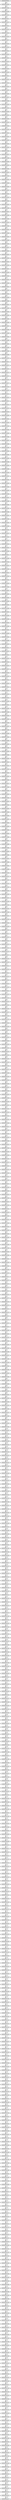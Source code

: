 digraph G {
        node [style=rounded, penwidth=3, fontsize=20, shape=oval];
        "000000000000300c" -> "000000000000300d" [label="@601", color=black,arrowsize=1,style=bold,penwidth=3,fontsize=20];
"000000000000300d" -> "000000000000300e" [label="@602", color=black,arrowsize=1,style=bold,penwidth=3,fontsize=20];
"000000000000300e" -> "000000000000300f" [label="@603", color=black,arrowsize=1,style=bold,penwidth=3,fontsize=20];
"000000000000300f" -> "0000000000003010" [label="@604", color=black,arrowsize=1,style=bold,penwidth=3,fontsize=20];
"0000000000003010" -> "0000000000003011" [label="@605", color=black,arrowsize=1,style=bold,penwidth=3,fontsize=20];
"0000000000003011" -> "0000000000003012" [label="@606", color=black,arrowsize=1,style=bold,penwidth=3,fontsize=20];
"0000000000003012" -> "0000000000003013" [label="@607", color=black,arrowsize=1,style=bold,penwidth=3,fontsize=20];
"0000000000003013" -> "0000000000003014" [label="@608", color=black,arrowsize=1,style=bold,penwidth=3,fontsize=20];
"0000000000003014" -> "0000000000003015" [label="@609", color=black,arrowsize=1,style=bold,penwidth=3,fontsize=20];
"0000000000003015" -> "0000000000003016" [label="@610", color=black,arrowsize=1,style=bold,penwidth=3,fontsize=20];
"0000000000003016" -> "0000000000003017" [label="@611", color=black,arrowsize=1,style=bold,penwidth=3,fontsize=20];
"0000000000003017" -> "0000000000003018" [label="@612", color=black,arrowsize=1,style=bold,penwidth=3,fontsize=20];
"0000000000003018" -> "0000000000003019" [label="@613", color=black,arrowsize=1,style=bold,penwidth=3,fontsize=20];
"0000000000003019" -> "000000000000301a" [label="@614", color=black,arrowsize=1,style=bold,penwidth=3,fontsize=20];
"000000000000301a" -> "000000000000301b" [label="@615", color=black,arrowsize=1,style=bold,penwidth=3,fontsize=20];
"000000000000301b" -> "000000000000301c" [label="@616", color=black,arrowsize=1,style=bold,penwidth=3,fontsize=20];
"000000000000301c" -> "000000000000301d" [label="@617", color=black,arrowsize=1,style=bold,penwidth=3,fontsize=20];
"000000000000301d" -> "000000000000301e" [label="@618", color=black,arrowsize=1,style=bold,penwidth=3,fontsize=20];
"000000000000301e" -> "000000000000301f" [label="@619", color=black,arrowsize=1,style=bold,penwidth=3,fontsize=20];
"000000000000301f" -> "0000000000003020" [label="@620", color=black,arrowsize=1,style=bold,penwidth=3,fontsize=20];
"0000000000003020" -> "0000000000003021" [label="@621", color=black,arrowsize=1,style=bold,penwidth=3,fontsize=20];
"0000000000003021" -> "0000000000003022" [label="@622", color=black,arrowsize=1,style=bold,penwidth=3,fontsize=20];
"0000000000003022" -> "0000000000003023" [label="@623", color=black,arrowsize=1,style=bold,penwidth=3,fontsize=20];
"0000000000003023" -> "0000000000003024" [label="@624", color=black,arrowsize=1,style=bold,penwidth=3,fontsize=20];
"0000000000003024" -> "0000000000003025" [label="@625", color=black,arrowsize=1,style=bold,penwidth=3,fontsize=20];
"0000000000003025" -> "0000000000003026" [label="@626", color=black,arrowsize=1,style=bold,penwidth=3,fontsize=20];
"0000000000003026" -> "0000000000003027" [label="@627", color=black,arrowsize=1,style=bold,penwidth=3,fontsize=20];
"0000000000003027" -> "0000000000003028" [label="@628", color=black,arrowsize=1,style=bold,penwidth=3,fontsize=20];
"0000000000003028" -> "0000000000003029" [label="@629", color=black,arrowsize=1,style=bold,penwidth=3,fontsize=20];
"0000000000003029" -> "000000000000302a" [label="@630", color=black,arrowsize=1,style=bold,penwidth=3,fontsize=20];
"000000000000302a" -> "000000000000302b" [label="@631", color=black,arrowsize=1,style=bold,penwidth=3,fontsize=20];
"000000000000302b" -> "000000000000302c" [label="@632", color=black,arrowsize=1,style=bold,penwidth=3,fontsize=20];
"000000000000302c" -> "000000000000302d" [label="@633", color=black,arrowsize=1,style=bold,penwidth=3,fontsize=20];
"000000000000302d" -> "000000000000302e" [label="@634", color=black,arrowsize=1,style=bold,penwidth=3,fontsize=20];
"000000000000302e" -> "000000000000302f" [label="@635", color=black,arrowsize=1,style=bold,penwidth=3,fontsize=20];
"000000000000302f" -> "0000000000003030" [label="@636", color=black,arrowsize=1,style=bold,penwidth=3,fontsize=20];
"0000000000003030" -> "0000000000003031" [label="@637", color=black,arrowsize=1,style=bold,penwidth=3,fontsize=20];
"0000000000003031" -> "0000000000003032" [label="@638", color=black,arrowsize=1,style=bold,penwidth=3,fontsize=20];
"0000000000003032" -> "0000000000003033" [label="@639", color=black,arrowsize=1,style=bold,penwidth=3,fontsize=20];
"0000000000003033" -> "0000000000003034" [label="@640", color=black,arrowsize=1,style=bold,penwidth=3,fontsize=20];
"0000000000003034" -> "0000000000003035" [label="@641", color=black,arrowsize=1,style=bold,penwidth=3,fontsize=20];
"0000000000003035" -> "0000000000003036" [label="@642", color=black,arrowsize=1,style=bold,penwidth=3,fontsize=20];
"0000000000003036" -> "0000000000003037" [label="@643", color=black,arrowsize=1,style=bold,penwidth=3,fontsize=20];
"0000000000003037" -> "0000000000003038" [label="@644", color=black,arrowsize=1,style=bold,penwidth=3,fontsize=20];
"0000000000003038" -> "0000000000003039" [label="@645", color=black,arrowsize=1,style=bold,penwidth=3,fontsize=20];
"0000000000003039" -> "000000000000303a" [label="@646", color=black,arrowsize=1,style=bold,penwidth=3,fontsize=20];
"000000000000303a" -> "000000000000303b" [label="@647", color=black,arrowsize=1,style=bold,penwidth=3,fontsize=20];
"000000000000303b" -> "000000000000303c" [label="@648", color=black,arrowsize=1,style=bold,penwidth=3,fontsize=20];
"000000000000303c" -> "000000000000303d" [label="@649", color=black,arrowsize=1,style=bold,penwidth=3,fontsize=20];
"000000000000303d" -> "000000000000303e" [label="@650", color=black,arrowsize=1,style=bold,penwidth=3,fontsize=20];
"000000000000303e" -> "000000000000303f" [label="@651", color=black,arrowsize=1,style=bold,penwidth=3,fontsize=20];
"000000000000303f" -> "0000000000003040" [label="@652", color=black,arrowsize=1,style=bold,penwidth=3,fontsize=20];
"0000000000003040" -> "0000000000003041" [label="@653", color=black,arrowsize=1,style=bold,penwidth=3,fontsize=20];
"0000000000003041" -> "0000000000003042" [label="@654", color=black,arrowsize=1,style=bold,penwidth=3,fontsize=20];
"0000000000003042" -> "0000000000003043" [label="@655", color=black,arrowsize=1,style=bold,penwidth=3,fontsize=20];
"0000000000003043" -> "0000000000003044" [label="@656", color=black,arrowsize=1,style=bold,penwidth=3,fontsize=20];
"0000000000003044" -> "0000000000003045" [label="@657", color=black,arrowsize=1,style=bold,penwidth=3,fontsize=20];
"0000000000003045" -> "0000000000003046" [label="@658", color=black,arrowsize=1,style=bold,penwidth=3,fontsize=20];
"0000000000003046" -> "0000000000003047" [label="@659", color=black,arrowsize=1,style=bold,penwidth=3,fontsize=20];
"0000000000003047" -> "0000000000003048" [label="@660", color=black,arrowsize=1,style=bold,penwidth=3,fontsize=20];
"0000000000003048" -> "0000000000003049" [label="@661", color=black,arrowsize=1,style=bold,penwidth=3,fontsize=20];
"0000000000003049" -> "000000000000304a" [label="@662", color=black,arrowsize=1,style=bold,penwidth=3,fontsize=20];
"000000000000304a" -> "000000000000304b" [label="@663", color=black,arrowsize=1,style=bold,penwidth=3,fontsize=20];
"000000000000304b" -> "000000000000304c" [label="@664", color=black,arrowsize=1,style=bold,penwidth=3,fontsize=20];
"000000000000304c" -> "000000000000304d" [label="@665", color=black,arrowsize=1,style=bold,penwidth=3,fontsize=20];
"000000000000304d" -> "000000000000304e" [label="@666", color=black,arrowsize=1,style=bold,penwidth=3,fontsize=20];
"000000000000304e" -> "000000000000304f" [label="@667", color=black,arrowsize=1,style=bold,penwidth=3,fontsize=20];
"000000000000304f" -> "0000000000003050" [label="@668", color=black,arrowsize=1,style=bold,penwidth=3,fontsize=20];
"0000000000003050" -> "0000000000003051" [label="@669", color=black,arrowsize=1,style=bold,penwidth=3,fontsize=20];
"0000000000003051" -> "0000000000003052" [label="@670", color=black,arrowsize=1,style=bold,penwidth=3,fontsize=20];
"0000000000003052" -> "0000000000003053" [label="@671", color=black,arrowsize=1,style=bold,penwidth=3,fontsize=20];
"0000000000003053" -> "0000000000003054" [label="@672", color=black,arrowsize=1,style=bold,penwidth=3,fontsize=20];
"0000000000003054" -> "0000000000003055" [label="@673", color=black,arrowsize=1,style=bold,penwidth=3,fontsize=20];
"0000000000003055" -> "0000000000003056" [label="@674", color=black,arrowsize=1,style=bold,penwidth=3,fontsize=20];
"0000000000003056" -> "0000000000003057" [label="@675", color=black,arrowsize=1,style=bold,penwidth=3,fontsize=20];
"0000000000003057" -> "0000000000003058" [label="@676", color=black,arrowsize=1,style=bold,penwidth=3,fontsize=20];
"0000000000003058" -> "0000000000003059" [label="@677", color=black,arrowsize=1,style=bold,penwidth=3,fontsize=20];
"0000000000003059" -> "000000000000305a" [label="@678", color=black,arrowsize=1,style=bold,penwidth=3,fontsize=20];
"000000000000305a" -> "000000000000305b" [label="@679", color=black,arrowsize=1,style=bold,penwidth=3,fontsize=20];
"000000000000305b" -> "000000000000305c" [label="@680", color=black,arrowsize=1,style=bold,penwidth=3,fontsize=20];
"000000000000305c" -> "000000000000305d" [label="@681", color=black,arrowsize=1,style=bold,penwidth=3,fontsize=20];
"000000000000305d" -> "000000000000305e" [label="@682", color=black,arrowsize=1,style=bold,penwidth=3,fontsize=20];
"000000000000305e" -> "000000000000305f" [label="@683", color=black,arrowsize=1,style=bold,penwidth=3,fontsize=20];
"000000000000305f" -> "0000000000003060" [label="@684", color=black,arrowsize=1,style=bold,penwidth=3,fontsize=20];
"0000000000003060" -> "0000000000003061" [label="@685", color=black,arrowsize=1,style=bold,penwidth=3,fontsize=20];
"0000000000003061" -> "0000000000003062" [label="@686", color=black,arrowsize=1,style=bold,penwidth=3,fontsize=20];
"0000000000003062" -> "0000000000003063" [label="@687", color=black,arrowsize=1,style=bold,penwidth=3,fontsize=20];
"0000000000003063" -> "0000000000003064" [label="@688", color=black,arrowsize=1,style=bold,penwidth=3,fontsize=20];
"0000000000003064" -> "0000000000003065" [label="@689", color=black,arrowsize=1,style=bold,penwidth=3,fontsize=20];
"0000000000003065" -> "0000000000003066" [label="@690", color=black,arrowsize=1,style=bold,penwidth=3,fontsize=20];
"0000000000003066" -> "0000000000003067" [label="@691", color=black,arrowsize=1,style=bold,penwidth=3,fontsize=20];
"0000000000003067" -> "0000000000003068" [label="@692", color=black,arrowsize=1,style=bold,penwidth=3,fontsize=20];
"0000000000003068" -> "0000000000003069" [label="@693", color=black,arrowsize=1,style=bold,penwidth=3,fontsize=20];
"0000000000003069" -> "000000000000306a" [label="@694", color=black,arrowsize=1,style=bold,penwidth=3,fontsize=20];
"000000000000306a" -> "000000000000306b" [label="@695", color=black,arrowsize=1,style=bold,penwidth=3,fontsize=20];
"000000000000306b" -> "000000000000306c" [label="@696", color=black,arrowsize=1,style=bold,penwidth=3,fontsize=20];
"000000000000306c" -> "000000000000306d" [label="@697", color=black,arrowsize=1,style=bold,penwidth=3,fontsize=20];
"000000000000306d" -> "000000000000306e" [label="@698", color=black,arrowsize=1,style=bold,penwidth=3,fontsize=20];
"000000000000306e" -> "000000000000306f" [label="@699", color=black,arrowsize=1,style=bold,penwidth=3,fontsize=20];
"000000000000306f" -> "0000000000003070" [label="@700", color=black,arrowsize=1,style=bold,penwidth=3,fontsize=20];
"0000000000003070" -> "0000000000003071" [label="@701", color=black,arrowsize=1,style=bold,penwidth=3,fontsize=20];
"0000000000003071" -> "0000000000003072" [label="@702", color=black,arrowsize=1,style=bold,penwidth=3,fontsize=20];
"0000000000003072" -> "0000000000003073" [label="@703", color=black,arrowsize=1,style=bold,penwidth=3,fontsize=20];
"0000000000003073" -> "0000000000003074" [label="@704", color=black,arrowsize=1,style=bold,penwidth=3,fontsize=20];
"0000000000003074" -> "0000000000003075" [label="@705", color=black,arrowsize=1,style=bold,penwidth=3,fontsize=20];
"0000000000003075" -> "0000000000003076" [label="@706", color=black,arrowsize=1,style=bold,penwidth=3,fontsize=20];
"0000000000003076" -> "0000000000003077" [label="@707", color=black,arrowsize=1,style=bold,penwidth=3,fontsize=20];
"0000000000003077" -> "0000000000003078" [label="@708", color=black,arrowsize=1,style=bold,penwidth=3,fontsize=20];
"0000000000003078" -> "0000000000003079" [label="@709", color=black,arrowsize=1,style=bold,penwidth=3,fontsize=20];
"0000000000003079" -> "000000000000307a" [label="@710", color=black,arrowsize=1,style=bold,penwidth=3,fontsize=20];
"000000000000307a" -> "000000000000307b" [label="@711", color=black,arrowsize=1,style=bold,penwidth=3,fontsize=20];
"000000000000307b" -> "000000000000307c" [label="@712", color=black,arrowsize=1,style=bold,penwidth=3,fontsize=20];
"000000000000307c" -> "000000000000307d" [label="@713", color=black,arrowsize=1,style=bold,penwidth=3,fontsize=20];
"000000000000307d" -> "000000000000307e" [label="@714", color=black,arrowsize=1,style=bold,penwidth=3,fontsize=20];
"000000000000307e" -> "000000000000307f" [label="@715", color=black,arrowsize=1,style=bold,penwidth=3,fontsize=20];
"000000000000307f" -> "0000000000003080" [label="@716", color=black,arrowsize=1,style=bold,penwidth=3,fontsize=20];
"0000000000003080" -> "0000000000003081" [label="@717", color=black,arrowsize=1,style=bold,penwidth=3,fontsize=20];
"0000000000003081" -> "0000000000003082" [label="@718", color=black,arrowsize=1,style=bold,penwidth=3,fontsize=20];
"0000000000003082" -> "0000000000003083" [label="@719", color=black,arrowsize=1,style=bold,penwidth=3,fontsize=20];
"0000000000003083" -> "0000000000003084" [label="@720", color=black,arrowsize=1,style=bold,penwidth=3,fontsize=20];
"0000000000003084" -> "0000000000003085" [label="@721", color=black,arrowsize=1,style=bold,penwidth=3,fontsize=20];
"0000000000003085" -> "0000000000003086" [label="@722", color=black,arrowsize=1,style=bold,penwidth=3,fontsize=20];
"0000000000003086" -> "0000000000003087" [label="@723", color=black,arrowsize=1,style=bold,penwidth=3,fontsize=20];
"0000000000003087" -> "0000000000003088" [label="@724", color=black,arrowsize=1,style=bold,penwidth=3,fontsize=20];
"0000000000003088" -> "0000000000003089" [label="@725", color=black,arrowsize=1,style=bold,penwidth=3,fontsize=20];
"0000000000003089" -> "000000000000308a" [label="@726", color=black,arrowsize=1,style=bold,penwidth=3,fontsize=20];
"000000000000308a" -> "000000000000308b" [label="@727", color=black,arrowsize=1,style=bold,penwidth=3,fontsize=20];
"000000000000308b" -> "000000000000308c" [label="@728", color=black,arrowsize=1,style=bold,penwidth=3,fontsize=20];
"000000000000308c" -> "000000000000308d" [label="@729", color=black,arrowsize=1,style=bold,penwidth=3,fontsize=20];
"000000000000308d" -> "000000000000308e" [label="@730", color=black,arrowsize=1,style=bold,penwidth=3,fontsize=20];
"000000000000308e" -> "000000000000308f" [label="@731", color=black,arrowsize=1,style=bold,penwidth=3,fontsize=20];
"000000000000308f" -> "0000000000003090" [label="@732", color=black,arrowsize=1,style=bold,penwidth=3,fontsize=20];
"0000000000003090" -> "0000000000003091" [label="@733", color=black,arrowsize=1,style=bold,penwidth=3,fontsize=20];
"0000000000003091" -> "0000000000003092" [label="@734", color=black,arrowsize=1,style=bold,penwidth=3,fontsize=20];
"0000000000003092" -> "0000000000003093" [label="@735", color=black,arrowsize=1,style=bold,penwidth=3,fontsize=20];
"0000000000003093" -> "0000000000003094" [label="@736", color=black,arrowsize=1,style=bold,penwidth=3,fontsize=20];
"0000000000003094" -> "0000000000003095" [label="@737", color=black,arrowsize=1,style=bold,penwidth=3,fontsize=20];
"0000000000003095" -> "0000000000003096" [label="@738", color=black,arrowsize=1,style=bold,penwidth=3,fontsize=20];
"0000000000003096" -> "0000000000003097" [label="@739", color=black,arrowsize=1,style=bold,penwidth=3,fontsize=20];
"0000000000003097" -> "0000000000003098" [label="@740", color=black,arrowsize=1,style=bold,penwidth=3,fontsize=20];
"0000000000003098" -> "0000000000003099" [label="@741", color=black,arrowsize=1,style=bold,penwidth=3,fontsize=20];
"0000000000003099" -> "000000000000309a" [label="@742", color=black,arrowsize=1,style=bold,penwidth=3,fontsize=20];
"000000000000309a" -> "000000000000309b" [label="@743", color=black,arrowsize=1,style=bold,penwidth=3,fontsize=20];
"000000000000309b" -> "000000000000309c" [label="@744", color=black,arrowsize=1,style=bold,penwidth=3,fontsize=20];
"000000000000309c" -> "000000000000309d" [label="@745", color=black,arrowsize=1,style=bold,penwidth=3,fontsize=20];
"000000000000309d" -> "000000000000309e" [label="@746", color=black,arrowsize=1,style=bold,penwidth=3,fontsize=20];
"000000000000309e" -> "000000000000309f" [label="@747", color=black,arrowsize=1,style=bold,penwidth=3,fontsize=20];
"000000000000309f" -> "00000000000030a0" [label="@748", color=black,arrowsize=1,style=bold,penwidth=3,fontsize=20];
"00000000000030a0" -> "00000000000030a1" [label="@749", color=black,arrowsize=1,style=bold,penwidth=3,fontsize=20];
"00000000000030a1" -> "00000000000030a2" [label="@750", color=black,arrowsize=1,style=bold,penwidth=3,fontsize=20];
"00000000000030a2" -> "00000000000030a3" [label="@751", color=black,arrowsize=1,style=bold,penwidth=3,fontsize=20];
"00000000000030a3" -> "00000000000030a4" [label="@752", color=black,arrowsize=1,style=bold,penwidth=3,fontsize=20];
"00000000000030a4" -> "00000000000030a5" [label="@753", color=black,arrowsize=1,style=bold,penwidth=3,fontsize=20];
"00000000000030a5" -> "00000000000030a6" [label="@754", color=black,arrowsize=1,style=bold,penwidth=3,fontsize=20];
"00000000000030a6" -> "00000000000030a7" [label="@755", color=black,arrowsize=1,style=bold,penwidth=3,fontsize=20];
"00000000000030a7" -> "00000000000030a8" [label="@756", color=black,arrowsize=1,style=bold,penwidth=3,fontsize=20];
"00000000000030a8" -> "00000000000030a9" [label="@757", color=black,arrowsize=1,style=bold,penwidth=3,fontsize=20];
"00000000000030a9" -> "00000000000030aa" [label="@758", color=black,arrowsize=1,style=bold,penwidth=3,fontsize=20];
"00000000000030aa" -> "00000000000030ab" [label="@759", color=black,arrowsize=1,style=bold,penwidth=3,fontsize=20];
"00000000000030ab" -> "00000000000030ac" [label="@760", color=black,arrowsize=1,style=bold,penwidth=3,fontsize=20];
"00000000000030ac" -> "00000000000030ad" [label="@761", color=black,arrowsize=1,style=bold,penwidth=3,fontsize=20];
"00000000000030ad" -> "00000000000030ae" [label="@762", color=black,arrowsize=1,style=bold,penwidth=3,fontsize=20];
"00000000000030ae" -> "00000000000030af" [label="@763", color=black,arrowsize=1,style=bold,penwidth=3,fontsize=20];
"00000000000030af" -> "00000000000030b0" [label="@764", color=black,arrowsize=1,style=bold,penwidth=3,fontsize=20];
"00000000000030b0" -> "00000000000030b1" [label="@765", color=black,arrowsize=1,style=bold,penwidth=3,fontsize=20];
"00000000000030b1" -> "00000000000030b2" [label="@766", color=black,arrowsize=1,style=bold,penwidth=3,fontsize=20];
"00000000000030b2" -> "00000000000030b3" [label="@767", color=black,arrowsize=1,style=bold,penwidth=3,fontsize=20];
"00000000000030b3" -> "00000000000030b4" [label="@768", color=black,arrowsize=1,style=bold,penwidth=3,fontsize=20];
"00000000000030b4" -> "00000000000030b5" [label="@769", color=black,arrowsize=1,style=bold,penwidth=3,fontsize=20];
"00000000000030b5" -> "00000000000030b6" [label="@770", color=black,arrowsize=1,style=bold,penwidth=3,fontsize=20];
"00000000000030b6" -> "00000000000030b7" [label="@771", color=black,arrowsize=1,style=bold,penwidth=3,fontsize=20];
"00000000000030b7" -> "00000000000030b8" [label="@772", color=black,arrowsize=1,style=bold,penwidth=3,fontsize=20];
"00000000000030b8" -> "00000000000030b9" [label="@773", color=black,arrowsize=1,style=bold,penwidth=3,fontsize=20];
"00000000000030b9" -> "00000000000030ba" [label="@774", color=black,arrowsize=1,style=bold,penwidth=3,fontsize=20];
"00000000000030ba" -> "00000000000030bb" [label="@775", color=black,arrowsize=1,style=bold,penwidth=3,fontsize=20];
"00000000000030bb" -> "00000000000030bc" [label="@776", color=black,arrowsize=1,style=bold,penwidth=3,fontsize=20];
"00000000000030bc" -> "00000000000030bd" [label="@777", color=black,arrowsize=1,style=bold,penwidth=3,fontsize=20];
"00000000000030bd" -> "00000000000030be" [label="@778", color=black,arrowsize=1,style=bold,penwidth=3,fontsize=20];
"00000000000030be" -> "00000000000030bf" [label="@779", color=black,arrowsize=1,style=bold,penwidth=3,fontsize=20];
"00000000000030bf" -> "00000000000030c0" [label="@780", color=black,arrowsize=1,style=bold,penwidth=3,fontsize=20];
"00000000000030c0" -> "00000000000030c1" [label="@781", color=black,arrowsize=1,style=bold,penwidth=3,fontsize=20];
"00000000000030c1" -> "00000000000030c2" [label="@782", color=black,arrowsize=1,style=bold,penwidth=3,fontsize=20];
"00000000000030c2" -> "00000000000030c3" [label="@783", color=black,arrowsize=1,style=bold,penwidth=3,fontsize=20];
"00000000000030c3" -> "00000000000030c4" [label="@784", color=black,arrowsize=1,style=bold,penwidth=3,fontsize=20];
"00000000000030c4" -> "00000000000030c5" [label="@785", color=black,arrowsize=1,style=bold,penwidth=3,fontsize=20];
"00000000000030c5" -> "00000000000030c6" [label="@786", color=black,arrowsize=1,style=bold,penwidth=3,fontsize=20];
"00000000000030c6" -> "00000000000030c7" [label="@787", color=black,arrowsize=1,style=bold,penwidth=3,fontsize=20];
"00000000000030c7" -> "00000000000030c8" [label="@788", color=black,arrowsize=1,style=bold,penwidth=3,fontsize=20];
"00000000000030c8" -> "00000000000030c9" [label="@789", color=black,arrowsize=1,style=bold,penwidth=3,fontsize=20];
"00000000000030c9" -> "00000000000030ca" [label="@790", color=black,arrowsize=1,style=bold,penwidth=3,fontsize=20];
"00000000000030ca" -> "00000000000030cb" [label="@791", color=black,arrowsize=1,style=bold,penwidth=3,fontsize=20];
"00000000000030cb" -> "00000000000030cc" [label="@792", color=black,arrowsize=1,style=bold,penwidth=3,fontsize=20];
"00000000000030cc" -> "00000000000030cd" [label="@793", color=black,arrowsize=1,style=bold,penwidth=3,fontsize=20];
"00000000000030cd" -> "00000000000030ce" [label="@794", color=black,arrowsize=1,style=bold,penwidth=3,fontsize=20];
"00000000000030ce" -> "00000000000030cf" [label="@795", color=black,arrowsize=1,style=bold,penwidth=3,fontsize=20];
"00000000000030cf" -> "00000000000030d0" [label="@796", color=black,arrowsize=1,style=bold,penwidth=3,fontsize=20];
"00000000000030d0" -> "00000000000030d1" [label="@797", color=black,arrowsize=1,style=bold,penwidth=3,fontsize=20];
"00000000000030d1" -> "00000000000030d2" [label="@798", color=black,arrowsize=1,style=bold,penwidth=3,fontsize=20];
"00000000000030d2" -> "00000000000030d3" [label="@799", color=black,arrowsize=1,style=bold,penwidth=3,fontsize=20];
"00000000000030d3" -> "00000000000030d4" [label="@800", color=black,arrowsize=1,style=bold,penwidth=3,fontsize=20];
"00000000000030d4" -> "00000000000030d5" [label="@801", color=black,arrowsize=1,style=bold,penwidth=3,fontsize=20];
"00000000000030d5" -> "00000000000030d6" [label="@802", color=black,arrowsize=1,style=bold,penwidth=3,fontsize=20];
"00000000000030d6" -> "00000000000030d7" [label="@803", color=black,arrowsize=1,style=bold,penwidth=3,fontsize=20];
"00000000000030d7" -> "00000000000030d8" [label="@804", color=black,arrowsize=1,style=bold,penwidth=3,fontsize=20];
"00000000000030d8" -> "00000000000030d9" [label="@805", color=black,arrowsize=1,style=bold,penwidth=3,fontsize=20];
"00000000000030d9" -> "00000000000030da" [label="@806", color=black,arrowsize=1,style=bold,penwidth=3,fontsize=20];
"00000000000030da" -> "00000000000030db" [label="@807", color=black,arrowsize=1,style=bold,penwidth=3,fontsize=20];
"00000000000030db" -> "00000000000030dc" [label="@808", color=black,arrowsize=1,style=bold,penwidth=3,fontsize=20];
"00000000000030dc" -> "00000000000030dd" [label="@809", color=black,arrowsize=1,style=bold,penwidth=3,fontsize=20];
"00000000000030dd" -> "00000000000030de" [label="@810", color=black,arrowsize=1,style=bold,penwidth=3,fontsize=20];
"00000000000030de" -> "00000000000030df" [label="@811", color=black,arrowsize=1,style=bold,penwidth=3,fontsize=20];
"00000000000030df" -> "00000000000030e0" [label="@812", color=black,arrowsize=1,style=bold,penwidth=3,fontsize=20];
"00000000000030e0" -> "00000000000030e1" [label="@813", color=black,arrowsize=1,style=bold,penwidth=3,fontsize=20];
"00000000000030e1" -> "00000000000030e2" [label="@814", color=black,arrowsize=1,style=bold,penwidth=3,fontsize=20];
"00000000000030e2" -> "00000000000030e3" [label="@815", color=black,arrowsize=1,style=bold,penwidth=3,fontsize=20];
"00000000000030e3" -> "00000000000030e4" [label="@816", color=black,arrowsize=1,style=bold,penwidth=3,fontsize=20];
"00000000000030e4" -> "00000000000030e5" [label="@817", color=black,arrowsize=1,style=bold,penwidth=3,fontsize=20];
"00000000000030e5" -> "00000000000030e6" [label="@818", color=black,arrowsize=1,style=bold,penwidth=3,fontsize=20];
"00000000000030e6" -> "00000000000030e7" [label="@819", color=black,arrowsize=1,style=bold,penwidth=3,fontsize=20];
"00000000000030e7" -> "00000000000030e8" [label="@820", color=black,arrowsize=1,style=bold,penwidth=3,fontsize=20];
"00000000000030e8" -> "00000000000030e9" [label="@821", color=black,arrowsize=1,style=bold,penwidth=3,fontsize=20];
"00000000000030e9" -> "00000000000030ea" [label="@822", color=black,arrowsize=1,style=bold,penwidth=3,fontsize=20];
"00000000000030ea" -> "00000000000030eb" [label="@823", color=black,arrowsize=1,style=bold,penwidth=3,fontsize=20];
"00000000000030eb" -> "00000000000030ec" [label="@824", color=black,arrowsize=1,style=bold,penwidth=3,fontsize=20];
"00000000000030ec" -> "00000000000030ed" [label="@825", color=black,arrowsize=1,style=bold,penwidth=3,fontsize=20];
"00000000000030ed" -> "00000000000030ee" [label="@826", color=black,arrowsize=1,style=bold,penwidth=3,fontsize=20];
"00000000000030ee" -> "00000000000030ef" [label="@827", color=black,arrowsize=1,style=bold,penwidth=3,fontsize=20];
"00000000000030ef" -> "00000000000030f0" [label="@828", color=black,arrowsize=1,style=bold,penwidth=3,fontsize=20];
"00000000000030f0" -> "00000000000030f1" [label="@829", color=black,arrowsize=1,style=bold,penwidth=3,fontsize=20];
"00000000000030f1" -> "00000000000030f2" [label="@830", color=black,arrowsize=1,style=bold,penwidth=3,fontsize=20];
"00000000000030f2" -> "00000000000030f3" [label="@831", color=black,arrowsize=1,style=bold,penwidth=3,fontsize=20];
"00000000000030f3" -> "00000000000030f4" [label="@832", color=black,arrowsize=1,style=bold,penwidth=3,fontsize=20];
"00000000000030f4" -> "00000000000030f5" [label="@833", color=black,arrowsize=1,style=bold,penwidth=3,fontsize=20];
"00000000000030f5" -> "00000000000030f6" [label="@834", color=black,arrowsize=1,style=bold,penwidth=3,fontsize=20];
"00000000000030f6" -> "00000000000030f7" [label="@835", color=black,arrowsize=1,style=bold,penwidth=3,fontsize=20];
"00000000000030f7" -> "00000000000030f8" [label="@836", color=black,arrowsize=1,style=bold,penwidth=3,fontsize=20];
"00000000000030f8" -> "00000000000030f9" [label="@837", color=black,arrowsize=1,style=bold,penwidth=3,fontsize=20];
"00000000000030f9" -> "00000000000030fa" [label="@838", color=black,arrowsize=1,style=bold,penwidth=3,fontsize=20];
"00000000000030fa" -> "00000000000030fb" [label="@839", color=black,arrowsize=1,style=bold,penwidth=3,fontsize=20];
"00000000000030fb" -> "00000000000030fc" [label="@840", color=black,arrowsize=1,style=bold,penwidth=3,fontsize=20];
"00000000000030fc" -> "00000000000030fd" [label="@841", color=black,arrowsize=1,style=bold,penwidth=3,fontsize=20];
"00000000000030fd" -> "00000000000030fe" [label="@842", color=black,arrowsize=1,style=bold,penwidth=3,fontsize=20];
"00000000000030fe" -> "00000000000030ff" [label="@843", color=black,arrowsize=1,style=bold,penwidth=3,fontsize=20];
"00000000000030ff" -> "0000000000003100" [label="@844", color=black,arrowsize=1,style=bold,penwidth=3,fontsize=20];
"0000000000003100" -> "0000000000003101" [label="@845", color=black,arrowsize=1,style=bold,penwidth=3,fontsize=20];
"0000000000003101" -> "0000000000003102" [label="@846", color=black,arrowsize=1,style=bold,penwidth=3,fontsize=20];
"0000000000003102" -> "0000000000003103" [label="@847", color=black,arrowsize=1,style=bold,penwidth=3,fontsize=20];
"0000000000003103" -> "0000000000003104" [label="@848", color=black,arrowsize=1,style=bold,penwidth=3,fontsize=20];
"0000000000003104" -> "0000000000003105" [label="@849", color=black,arrowsize=1,style=bold,penwidth=3,fontsize=20];
"0000000000003105" -> "0000000000003106" [label="@850", color=black,arrowsize=1,style=bold,penwidth=3,fontsize=20];
"0000000000003106" -> "0000000000003107" [label="@851", color=black,arrowsize=1,style=bold,penwidth=3,fontsize=20];
"0000000000003107" -> "0000000000003108" [label="@852", color=black,arrowsize=1,style=bold,penwidth=3,fontsize=20];
"0000000000003108" -> "0000000000003109" [label="@853", color=black,arrowsize=1,style=bold,penwidth=3,fontsize=20];
"0000000000003109" -> "000000000000310a" [label="@854", color=black,arrowsize=1,style=bold,penwidth=3,fontsize=20];
"000000000000310a" -> "000000000000310b" [label="@855", color=black,arrowsize=1,style=bold,penwidth=3,fontsize=20];
"000000000000310b" -> "000000000000310c" [label="@856", color=black,arrowsize=1,style=bold,penwidth=3,fontsize=20];
"000000000000310c" -> "000000000000310d" [label="@857", color=black,arrowsize=1,style=bold,penwidth=3,fontsize=20];
"000000000000310d" -> "000000000000310e" [label="@858", color=black,arrowsize=1,style=bold,penwidth=3,fontsize=20];
"000000000000310e" -> "000000000000310f" [label="@859", color=black,arrowsize=1,style=bold,penwidth=3,fontsize=20];
"000000000000310f" -> "0000000000003110" [label="@860", color=black,arrowsize=1,style=bold,penwidth=3,fontsize=20];
"0000000000003110" -> "0000000000003111" [label="@861", color=black,arrowsize=1,style=bold,penwidth=3,fontsize=20];
"0000000000003111" -> "0000000000003112" [label="@862", color=black,arrowsize=1,style=bold,penwidth=3,fontsize=20];
"0000000000003112" -> "0000000000003113" [label="@863", color=black,arrowsize=1,style=bold,penwidth=3,fontsize=20];
"0000000000003113" -> "0000000000003114" [label="@864", color=black,arrowsize=1,style=bold,penwidth=3,fontsize=20];
"0000000000003114" -> "0000000000003115" [label="@865", color=black,arrowsize=1,style=bold,penwidth=3,fontsize=20];
"0000000000003115" -> "0000000000003116" [label="@866", color=black,arrowsize=1,style=bold,penwidth=3,fontsize=20];
"0000000000003116" -> "0000000000003117" [label="@867", color=black,arrowsize=1,style=bold,penwidth=3,fontsize=20];
"0000000000003117" -> "0000000000003118" [label="@868", color=black,arrowsize=1,style=bold,penwidth=3,fontsize=20];
"0000000000003118" -> "0000000000003119" [label="@869", color=black,arrowsize=1,style=bold,penwidth=3,fontsize=20];
"0000000000003119" -> "000000000000311a" [label="@870", color=black,arrowsize=1,style=bold,penwidth=3,fontsize=20];
"000000000000311a" -> "000000000000311b" [label="@871", color=black,arrowsize=1,style=bold,penwidth=3,fontsize=20];
"000000000000311b" -> "000000000000311c" [label="@872", color=black,arrowsize=1,style=bold,penwidth=3,fontsize=20];
"000000000000311c" -> "000000000000311d" [label="@873", color=black,arrowsize=1,style=bold,penwidth=3,fontsize=20];
"000000000000311d" -> "000000000000311e" [label="@874", color=black,arrowsize=1,style=bold,penwidth=3,fontsize=20];
"000000000000311e" -> "000000000000311f" [label="@875", color=black,arrowsize=1,style=bold,penwidth=3,fontsize=20];
"000000000000311f" -> "0000000000003120" [label="@876", color=black,arrowsize=1,style=bold,penwidth=3,fontsize=20];
"0000000000003120" -> "0000000000003121" [label="@877", color=black,arrowsize=1,style=bold,penwidth=3,fontsize=20];
"0000000000003121" -> "0000000000003122" [label="@878", color=black,arrowsize=1,style=bold,penwidth=3,fontsize=20];
"0000000000003122" -> "0000000000003123" [label="@879", color=black,arrowsize=1,style=bold,penwidth=3,fontsize=20];
"0000000000003123" -> "0000000000003124" [label="@880", color=black,arrowsize=1,style=bold,penwidth=3,fontsize=20];
"0000000000003124" -> "0000000000003125" [label="@881", color=black,arrowsize=1,style=bold,penwidth=3,fontsize=20];
"0000000000003125" -> "0000000000003126" [label="@882", color=black,arrowsize=1,style=bold,penwidth=3,fontsize=20];
"0000000000003126" -> "0000000000003127" [label="@883", color=black,arrowsize=1,style=bold,penwidth=3,fontsize=20];
"0000000000003127" -> "0000000000003128" [label="@884", color=black,arrowsize=1,style=bold,penwidth=3,fontsize=20];
"0000000000003128" -> "0000000000003129" [label="@885", color=black,arrowsize=1,style=bold,penwidth=3,fontsize=20];
"0000000000003129" -> "000000000000312a" [label="@886", color=black,arrowsize=1,style=bold,penwidth=3,fontsize=20];
"000000000000312a" -> "000000000000312b" [label="@887", color=black,arrowsize=1,style=bold,penwidth=3,fontsize=20];
"000000000000312b" -> "000000000000312c" [label="@888", color=black,arrowsize=1,style=bold,penwidth=3,fontsize=20];
"000000000000312c" -> "000000000000312d" [label="@889", color=black,arrowsize=1,style=bold,penwidth=3,fontsize=20];
"000000000000312d" -> "000000000000312e" [label="@890", color=black,arrowsize=1,style=bold,penwidth=3,fontsize=20];
"000000000000312e" -> "000000000000312f" [label="@891", color=black,arrowsize=1,style=bold,penwidth=3,fontsize=20];
"000000000000312f" -> "0000000000003130" [label="@892", color=black,arrowsize=1,style=bold,penwidth=3,fontsize=20];
"0000000000003130" -> "0000000000003131" [label="@893", color=black,arrowsize=1,style=bold,penwidth=3,fontsize=20];
"0000000000003131" -> "0000000000003132" [label="@894", color=black,arrowsize=1,style=bold,penwidth=3,fontsize=20];
"0000000000003132" -> "0000000000003133" [label="@895", color=black,arrowsize=1,style=bold,penwidth=3,fontsize=20];
"0000000000003133" -> "0000000000003134" [label="@896", color=black,arrowsize=1,style=bold,penwidth=3,fontsize=20];
"0000000000003134" -> "0000000000003135" [label="@897", color=black,arrowsize=1,style=bold,penwidth=3,fontsize=20];
"0000000000003135" -> "0000000000003136" [label="@898", color=black,arrowsize=1,style=bold,penwidth=3,fontsize=20];
"0000000000003136" -> "0000000000003137" [label="@899", color=black,arrowsize=1,style=bold,penwidth=3,fontsize=20];
"0000000000003137" -> "0000000000003138" [label="@900", color=black,arrowsize=1,style=bold,penwidth=3,fontsize=20];
"0000000000003138" -> "0000000000003139" [label="@901", color=black,arrowsize=1,style=bold,penwidth=3,fontsize=20];
"0000000000003139" -> "000000000000313a" [label="@902", color=black,arrowsize=1,style=bold,penwidth=3,fontsize=20];
"000000000000313a" -> "000000000000313b" [label="@903", color=black,arrowsize=1,style=bold,penwidth=3,fontsize=20];
"000000000000313b" -> "000000000000313c" [label="@904", color=black,arrowsize=1,style=bold,penwidth=3,fontsize=20];
"000000000000313c" -> "000000000000313d" [label="@905", color=black,arrowsize=1,style=bold,penwidth=3,fontsize=20];
"000000000000313d" -> "000000000000313e" [label="@906", color=black,arrowsize=1,style=bold,penwidth=3,fontsize=20];
"000000000000313e" -> "000000000000313f" [label="@907", color=black,arrowsize=1,style=bold,penwidth=3,fontsize=20];
"000000000000313f" -> "0000000000003140" [label="@908", color=black,arrowsize=1,style=bold,penwidth=3,fontsize=20];
"0000000000003140" -> "0000000000003141" [label="@909", color=black,arrowsize=1,style=bold,penwidth=3,fontsize=20];
"0000000000003141" -> "0000000000003142" [label="@910", color=black,arrowsize=1,style=bold,penwidth=3,fontsize=20];
"0000000000003142" -> "0000000000003143" [label="@911", color=black,arrowsize=1,style=bold,penwidth=3,fontsize=20];
"0000000000003143" -> "0000000000003144" [label="@912", color=black,arrowsize=1,style=bold,penwidth=3,fontsize=20];
"0000000000003144" -> "0000000000003145" [label="@913", color=black,arrowsize=1,style=bold,penwidth=3,fontsize=20];
"0000000000003145" -> "0000000000003146" [label="@914", color=black,arrowsize=1,style=bold,penwidth=3,fontsize=20];
"0000000000003146" -> "0000000000003147" [label="@915", color=black,arrowsize=1,style=bold,penwidth=3,fontsize=20];
"0000000000003147" -> "0000000000003148" [label="@916", color=black,arrowsize=1,style=bold,penwidth=3,fontsize=20];
"0000000000003148" -> "0000000000003149" [label="@917", color=black,arrowsize=1,style=bold,penwidth=3,fontsize=20];
"0000000000003149" -> "000000000000314a" [label="@918", color=black,arrowsize=1,style=bold,penwidth=3,fontsize=20];
"000000000000314a" -> "000000000000314b" [label="@919", color=black,arrowsize=1,style=bold,penwidth=3,fontsize=20];
"000000000000314b" -> "000000000000314c" [label="@920", color=black,arrowsize=1,style=bold,penwidth=3,fontsize=20];
"000000000000314c" -> "000000000000314d" [label="@921", color=black,arrowsize=1,style=bold,penwidth=3,fontsize=20];
"000000000000314d" -> "000000000000314e" [label="@922", color=black,arrowsize=1,style=bold,penwidth=3,fontsize=20];
"000000000000314e" -> "000000000000314f" [label="@923", color=black,arrowsize=1,style=bold,penwidth=3,fontsize=20];
"000000000000314f" -> "0000000000003150" [label="@924", color=black,arrowsize=1,style=bold,penwidth=3,fontsize=20];
"0000000000003150" -> "0000000000003151" [label="@925", color=black,arrowsize=1,style=bold,penwidth=3,fontsize=20];
"0000000000003151" -> "0000000000003152" [label="@926", color=black,arrowsize=1,style=bold,penwidth=3,fontsize=20];
"0000000000003152" -> "0000000000003153" [label="@927", color=black,arrowsize=1,style=bold,penwidth=3,fontsize=20];
"0000000000003153" -> "0000000000003154" [label="@928", color=black,arrowsize=1,style=bold,penwidth=3,fontsize=20];
"0000000000003154" -> "0000000000003155" [label="@929", color=black,arrowsize=1,style=bold,penwidth=3,fontsize=20];
"0000000000003155" -> "0000000000003156" [label="@930", color=black,arrowsize=1,style=bold,penwidth=3,fontsize=20];
"0000000000003156" -> "0000000000003157" [label="@931", color=black,arrowsize=1,style=bold,penwidth=3,fontsize=20];
"0000000000003157" -> "0000000000003158" [label="@932", color=black,arrowsize=1,style=bold,penwidth=3,fontsize=20];
"0000000000003158" -> "0000000000003159" [label="@933", color=black,arrowsize=1,style=bold,penwidth=3,fontsize=20];
"0000000000003159" -> "000000000000315a" [label="@934", color=black,arrowsize=1,style=bold,penwidth=3,fontsize=20];
"000000000000315a" -> "000000000000315b" [label="@935", color=black,arrowsize=1,style=bold,penwidth=3,fontsize=20];
"000000000000315b" -> "000000000000315c" [label="@936", color=black,arrowsize=1,style=bold,penwidth=3,fontsize=20];
"000000000000315c" -> "000000000000315d" [label="@937", color=black,arrowsize=1,style=bold,penwidth=3,fontsize=20];
"000000000000315d" -> "000000000000315e" [label="@938", color=black,arrowsize=1,style=bold,penwidth=3,fontsize=20];
"000000000000315e" -> "000000000000315f" [label="@939", color=black,arrowsize=1,style=bold,penwidth=3,fontsize=20];
"000000000000315f" -> "0000000000003160" [label="@940", color=black,arrowsize=1,style=bold,penwidth=3,fontsize=20];
"0000000000003160" -> "0000000000003161" [label="@941", color=black,arrowsize=1,style=bold,penwidth=3,fontsize=20];
"0000000000003161" -> "0000000000003162" [label="@942", color=black,arrowsize=1,style=bold,penwidth=3,fontsize=20];
"0000000000003162" -> "0000000000003163" [label="@943", color=black,arrowsize=1,style=bold,penwidth=3,fontsize=20];
"0000000000003163" -> "0000000000003164" [label="@944", color=black,arrowsize=1,style=bold,penwidth=3,fontsize=20];
"0000000000003164" -> "0000000000003165" [label="@945", color=black,arrowsize=1,style=bold,penwidth=3,fontsize=20];
"0000000000003165" -> "0000000000003166" [label="@946", color=black,arrowsize=1,style=bold,penwidth=3,fontsize=20];
"0000000000003166" -> "0000000000003167" [label="@947", color=black,arrowsize=1,style=bold,penwidth=3,fontsize=20];
"0000000000003167" -> "0000000000003168" [label="@948", color=black,arrowsize=1,style=bold,penwidth=3,fontsize=20];
"0000000000003168" -> "0000000000003169" [label="@949", color=black,arrowsize=1,style=bold,penwidth=3,fontsize=20];
"0000000000003169" -> "000000000000316a" [label="@950", color=black,arrowsize=1,style=bold,penwidth=3,fontsize=20];
"000000000000316a" -> "000000000000316b" [label="@951", color=black,arrowsize=1,style=bold,penwidth=3,fontsize=20];
"000000000000316b" -> "000000000000316c" [label="@952", color=black,arrowsize=1,style=bold,penwidth=3,fontsize=20];
"000000000000316c" -> "000000000000316d" [label="@953", color=black,arrowsize=1,style=bold,penwidth=3,fontsize=20];
"000000000000316d" -> "000000000000316e" [label="@954", color=black,arrowsize=1,style=bold,penwidth=3,fontsize=20];
"000000000000316e" -> "000000000000316f" [label="@955", color=black,arrowsize=1,style=bold,penwidth=3,fontsize=20];
"000000000000316f" -> "0000000000003170" [label="@956", color=black,arrowsize=1,style=bold,penwidth=3,fontsize=20];
"0000000000003170" -> "0000000000003171" [label="@957", color=black,arrowsize=1,style=bold,penwidth=3,fontsize=20];
"0000000000003171" -> "0000000000003172" [label="@958", color=black,arrowsize=1,style=bold,penwidth=3,fontsize=20];
"0000000000003172" -> "0000000000003173" [label="@959", color=black,arrowsize=1,style=bold,penwidth=3,fontsize=20];
"0000000000003173" -> "0000000000003174" [label="@960", color=black,arrowsize=1,style=bold,penwidth=3,fontsize=20];
"0000000000003174" -> "0000000000003175" [label="@961", color=black,arrowsize=1,style=bold,penwidth=3,fontsize=20];
"0000000000003175" -> "0000000000003176" [label="@962", color=black,arrowsize=1,style=bold,penwidth=3,fontsize=20];
"0000000000003176" -> "0000000000003177" [label="@963", color=black,arrowsize=1,style=bold,penwidth=3,fontsize=20];
"0000000000003177" -> "0000000000003178" [label="@964", color=black,arrowsize=1,style=bold,penwidth=3,fontsize=20];
"0000000000003178" -> "0000000000003179" [label="@965", color=black,arrowsize=1,style=bold,penwidth=3,fontsize=20];
"0000000000003179" -> "000000000000317a" [label="@966", color=black,arrowsize=1,style=bold,penwidth=3,fontsize=20];
"000000000000317a" -> "000000000000317b" [label="@967", color=black,arrowsize=1,style=bold,penwidth=3,fontsize=20];
"000000000000317b" -> "000000000000317c" [label="@968", color=black,arrowsize=1,style=bold,penwidth=3,fontsize=20];
"000000000000317c" -> "000000000000317d" [label="@969", color=black,arrowsize=1,style=bold,penwidth=3,fontsize=20];
"000000000000317d" -> "000000000000317e" [label="@970", color=black,arrowsize=1,style=bold,penwidth=3,fontsize=20];
"000000000000317e" -> "000000000000317f" [label="@971", color=black,arrowsize=1,style=bold,penwidth=3,fontsize=20];
"000000000000317f" -> "0000000000003180" [label="@972", color=black,arrowsize=1,style=bold,penwidth=3,fontsize=20];
"0000000000003180" -> "0000000000003181" [label="@973", color=black,arrowsize=1,style=bold,penwidth=3,fontsize=20];
"0000000000003181" -> "0000000000003182" [label="@974", color=black,arrowsize=1,style=bold,penwidth=3,fontsize=20];
"0000000000003182" -> "0000000000003183" [label="@975", color=black,arrowsize=1,style=bold,penwidth=3,fontsize=20];
"0000000000003183" -> "0000000000003184" [label="@976", color=black,arrowsize=1,style=bold,penwidth=3,fontsize=20];
"0000000000003184" -> "0000000000003185" [label="@977", color=black,arrowsize=1,style=bold,penwidth=3,fontsize=20];
"0000000000003185" -> "0000000000003186" [label="@978", color=black,arrowsize=1,style=bold,penwidth=3,fontsize=20];
"0000000000003186" -> "0000000000003187" [label="@979", color=black,arrowsize=1,style=bold,penwidth=3,fontsize=20];
"0000000000003187" -> "0000000000003188" [label="@980", color=black,arrowsize=1,style=bold,penwidth=3,fontsize=20];
"0000000000003188" -> "0000000000003189" [label="@981", color=black,arrowsize=1,style=bold,penwidth=3,fontsize=20];
"0000000000003189" -> "000000000000318a" [label="@982", color=black,arrowsize=1,style=bold,penwidth=3,fontsize=20];
"000000000000318a" -> "000000000000318b" [label="@983", color=black,arrowsize=1,style=bold,penwidth=3,fontsize=20];
"000000000000318b" -> "000000000000318c" [label="@984", color=black,arrowsize=1,style=bold,penwidth=3,fontsize=20];
"000000000000318c" -> "000000000000318d" [label="@985", color=black,arrowsize=1,style=bold,penwidth=3,fontsize=20];
"000000000000318d" -> "000000000000318e" [label="@986", color=black,arrowsize=1,style=bold,penwidth=3,fontsize=20];
"000000000000318e" -> "000000000000318f" [label="@987", color=black,arrowsize=1,style=bold,penwidth=3,fontsize=20];
"000000000000318f" -> "0000000000003190" [label="@988", color=black,arrowsize=1,style=bold,penwidth=3,fontsize=20];
"0000000000003190" -> "0000000000003191" [label="@989", color=black,arrowsize=1,style=bold,penwidth=3,fontsize=20];
"0000000000003191" -> "0000000000003192" [label="@990", color=black,arrowsize=1,style=bold,penwidth=3,fontsize=20];
"0000000000003192" -> "0000000000003193" [label="@991", color=black,arrowsize=1,style=bold,penwidth=3,fontsize=20];
"0000000000003193" -> "0000000000003194" [label="@992", color=black,arrowsize=1,style=bold,penwidth=3,fontsize=20];
"0000000000003194" -> "0000000000003195" [label="@993", color=black,arrowsize=1,style=bold,penwidth=3,fontsize=20];
"0000000000003195" -> "0000000000003196" [label="@994", color=black,arrowsize=1,style=bold,penwidth=3,fontsize=20];
"0000000000003196" -> "0000000000003197" [label="@995", color=black,arrowsize=1,style=bold,penwidth=3,fontsize=20];
"0000000000003197" -> "0000000000003198" [label="@996", color=black,arrowsize=1,style=bold,penwidth=3,fontsize=20];
"0000000000003198" -> "0000000000003199" [label="@997", color=black,arrowsize=1,style=bold,penwidth=3,fontsize=20];
"0000000000003199" -> "000000000000319a" [label="@998", color=black,arrowsize=1,style=bold,penwidth=3,fontsize=20];
"000000000000319a" -> "000000000000319b" [label="@999", color=black,arrowsize=1,style=bold,penwidth=3,fontsize=20];
"000000000000319b" -> "000000000000319c" [label="@1000", color=black,arrowsize=1,style=bold,penwidth=3,fontsize=20];
"000000000000319c" -> "000000000000319d" [label="@1001", color=black,arrowsize=1,style=bold,penwidth=3,fontsize=20];
"000000000000319d" -> "000000000000319e" [label="@1002", color=black,arrowsize=1,style=bold,penwidth=3,fontsize=20];
"000000000000319e" -> "000000000000319f" [label="@1003", color=black,arrowsize=1,style=bold,penwidth=3,fontsize=20];
"000000000000319f" -> "00000000000031a0" [label="@1004", color=black,arrowsize=1,style=bold,penwidth=3,fontsize=20];
"00000000000031a0" -> "00000000000031a1" [label="@1005", color=black,arrowsize=1,style=bold,penwidth=3,fontsize=20];
"00000000000031a1" -> "00000000000031a2" [label="@1006", color=black,arrowsize=1,style=bold,penwidth=3,fontsize=20];
"00000000000031a2" -> "00000000000031a3" [label="@1007", color=black,arrowsize=1,style=bold,penwidth=3,fontsize=20];
"00000000000031a3" -> "00000000000031a4" [label="@1008", color=black,arrowsize=1,style=bold,penwidth=3,fontsize=20];
"00000000000031a4" -> "00000000000031a5" [label="@1009", color=black,arrowsize=1,style=bold,penwidth=3,fontsize=20];
"00000000000031a5" -> "00000000000031a6" [label="@1010", color=black,arrowsize=1,style=bold,penwidth=3,fontsize=20];
"00000000000031a6" -> "00000000000031a7" [label="@1011", color=black,arrowsize=1,style=bold,penwidth=3,fontsize=20];
"00000000000031a7" -> "00000000000031a8" [label="@1012", color=black,arrowsize=1,style=bold,penwidth=3,fontsize=20];
"00000000000031a8" -> "00000000000031a9" [label="@1013", color=black,arrowsize=1,style=bold,penwidth=3,fontsize=20];
"00000000000031a9" -> "00000000000031aa" [label="@1014", color=black,arrowsize=1,style=bold,penwidth=3,fontsize=20];
"00000000000031aa" -> "00000000000031ab" [label="@1015", color=black,arrowsize=1,style=bold,penwidth=3,fontsize=20];
"00000000000031ab" -> "00000000000031ac" [label="@1016", color=black,arrowsize=1,style=bold,penwidth=3,fontsize=20];
"00000000000031ac" -> "00000000000031ad" [label="@1017", color=black,arrowsize=1,style=bold,penwidth=3,fontsize=20];
"00000000000031ad" -> "00000000000031ae" [label="@1018", color=black,arrowsize=1,style=bold,penwidth=3,fontsize=20];
"00000000000031ae" -> "00000000000031af" [label="@1019", color=black,arrowsize=1,style=bold,penwidth=3,fontsize=20];
"00000000000031af" -> "00000000000031b0" [label="@1020", color=black,arrowsize=1,style=bold,penwidth=3,fontsize=20];
"00000000000031b0" -> "00000000000031b1" [label="@1021", color=black,arrowsize=1,style=bold,penwidth=3,fontsize=20];
"00000000000031b1" -> "00000000000031b2" [label="@1022", color=black,arrowsize=1,style=bold,penwidth=3,fontsize=20];
"00000000000031b2" -> "00000000000031b3" [label="@1023", color=black,arrowsize=1,style=bold,penwidth=3,fontsize=20];
"00000000000031b3" -> "00000000000031b4" [label="@1024", color=black,arrowsize=1,style=bold,penwidth=3,fontsize=20];
"00000000000031b4" -> "00000000000031b5" [label="@1025", color=black,arrowsize=1,style=bold,penwidth=3,fontsize=20];
"00000000000031b5" -> "00000000000031b6" [label="@1026", color=black,arrowsize=1,style=bold,penwidth=3,fontsize=20];
"00000000000031b6" -> "00000000000031b7" [label="@1027", color=black,arrowsize=1,style=bold,penwidth=3,fontsize=20];
"00000000000031b7" -> "00000000000031b8" [label="@1028", color=black,arrowsize=1,style=bold,penwidth=3,fontsize=20];
"00000000000031b8" -> "00000000000031b9" [label="@1029", color=black,arrowsize=1,style=bold,penwidth=3,fontsize=20];
"00000000000031b9" -> "00000000000031ba" [label="@1030", color=black,arrowsize=1,style=bold,penwidth=3,fontsize=20];
"00000000000031ba" -> "00000000000031bb" [label="@1031", color=black,arrowsize=1,style=bold,penwidth=3,fontsize=20];
"00000000000031bb" -> "00000000000031bc" [label="@1032", color=black,arrowsize=1,style=bold,penwidth=3,fontsize=20];
"00000000000031bc" -> "00000000000031bd" [label="@1033", color=black,arrowsize=1,style=bold,penwidth=3,fontsize=20];
"00000000000031bd" -> "00000000000031be" [label="@1034", color=black,arrowsize=1,style=bold,penwidth=3,fontsize=20];
"00000000000031be" -> "00000000000031bf" [label="@1035", color=black,arrowsize=1,style=bold,penwidth=3,fontsize=20];
"00000000000031bf" -> "00000000000031c0" [label="@1036", color=black,arrowsize=1,style=bold,penwidth=3,fontsize=20];
"00000000000031c0" -> "00000000000031c1" [label="@1037", color=black,arrowsize=1,style=bold,penwidth=3,fontsize=20];
"00000000000031c1" -> "00000000000031c2" [label="@1038", color=black,arrowsize=1,style=bold,penwidth=3,fontsize=20];
"00000000000031c2" -> "00000000000031c3" [label="@1039", color=black,arrowsize=1,style=bold,penwidth=3,fontsize=20];
"00000000000031c3" -> "00000000000031c4" [label="@1040", color=black,arrowsize=1,style=bold,penwidth=3,fontsize=20];
"00000000000031c4" -> "00000000000031c5" [label="@1041", color=black,arrowsize=1,style=bold,penwidth=3,fontsize=20];
"00000000000031c5" -> "00000000000031c6" [label="@1042", color=black,arrowsize=1,style=bold,penwidth=3,fontsize=20];
"00000000000031c6" -> "00000000000031c7" [label="@1043", color=black,arrowsize=1,style=bold,penwidth=3,fontsize=20];
"00000000000031c7" -> "00000000000031c8" [label="@1044", color=black,arrowsize=1,style=bold,penwidth=3,fontsize=20];
"00000000000031c8" -> "00000000000031c9" [label="@1045", color=black,arrowsize=1,style=bold,penwidth=3,fontsize=20];
"00000000000031c9" -> "00000000000031ca" [label="@1046", color=black,arrowsize=1,style=bold,penwidth=3,fontsize=20];
"00000000000031ca" -> "00000000000031cb" [label="@1047", color=black,arrowsize=1,style=bold,penwidth=3,fontsize=20];
"00000000000031cb" -> "00000000000031cc" [label="@1048", color=black,arrowsize=1,style=bold,penwidth=3,fontsize=20];
"00000000000031cc" -> "00000000000031cd" [label="@1049", color=black,arrowsize=1,style=bold,penwidth=3,fontsize=20];
"00000000000031cd" -> "00000000000031ce" [label="@1050", color=black,arrowsize=1,style=bold,penwidth=3,fontsize=20];
"00000000000031ce" -> "00000000000031cf" [label="@1051", color=black,arrowsize=1,style=bold,penwidth=3,fontsize=20];
"00000000000031cf" -> "00000000000031d0" [label="@1052", color=black,arrowsize=1,style=bold,penwidth=3,fontsize=20];
"00000000000031d0" -> "00000000000031d1" [label="@1053", color=black,arrowsize=1,style=bold,penwidth=3,fontsize=20];
"00000000000031d1" -> "00000000000031d2" [label="@1054", color=black,arrowsize=1,style=bold,penwidth=3,fontsize=20];
"00000000000031d2" -> "00000000000031d3" [label="@1055", color=black,arrowsize=1,style=bold,penwidth=3,fontsize=20];
"00000000000031d3" -> "00000000000031d4" [label="@1056", color=black,arrowsize=1,style=bold,penwidth=3,fontsize=20];
"00000000000031d4" -> "00000000000031d5" [label="@1057", color=black,arrowsize=1,style=bold,penwidth=3,fontsize=20];
"00000000000031d5" -> "00000000000031d6" [label="@1058", color=black,arrowsize=1,style=bold,penwidth=3,fontsize=20];
"00000000000031d6" -> "00000000000031d7" [label="@1059", color=black,arrowsize=1,style=bold,penwidth=3,fontsize=20];
"00000000000031d7" -> "00000000000031d8" [label="@1060", color=black,arrowsize=1,style=bold,penwidth=3,fontsize=20];
"00000000000031d8" -> "00000000000031d9" [label="@1061", color=black,arrowsize=1,style=bold,penwidth=3,fontsize=20];
"00000000000031d9" -> "00000000000031da" [label="@1062", color=black,arrowsize=1,style=bold,penwidth=3,fontsize=20];
"00000000000031da" -> "00000000000031db" [label="@1063", color=black,arrowsize=1,style=bold,penwidth=3,fontsize=20];
"00000000000031db" -> "00000000000031dc" [label="@1064", color=black,arrowsize=1,style=bold,penwidth=3,fontsize=20];
"00000000000031dc" -> "00000000000031dd" [label="@1065", color=black,arrowsize=1,style=bold,penwidth=3,fontsize=20];
"00000000000031dd" -> "00000000000031de" [label="@1066", color=black,arrowsize=1,style=bold,penwidth=3,fontsize=20];
"00000000000031de" -> "00000000000031df" [label="@1067", color=black,arrowsize=1,style=bold,penwidth=3,fontsize=20];
"00000000000031df" -> "00000000000031e0" [label="@1068", color=black,arrowsize=1,style=bold,penwidth=3,fontsize=20];
"00000000000031e0" -> "00000000000031e1" [label="@1069", color=black,arrowsize=1,style=bold,penwidth=3,fontsize=20];
"00000000000031e1" -> "00000000000031e2" [label="@1070", color=black,arrowsize=1,style=bold,penwidth=3,fontsize=20];
"00000000000031e2" -> "00000000000031e3" [label="@1071", color=black,arrowsize=1,style=bold,penwidth=3,fontsize=20];
"00000000000031e3" -> "00000000000031e4" [label="@1072", color=black,arrowsize=1,style=bold,penwidth=3,fontsize=20];
"00000000000031e4" -> "00000000000031e5" [label="@1073", color=black,arrowsize=1,style=bold,penwidth=3,fontsize=20];
"00000000000031e5" -> "00000000000031e6" [label="@1074", color=black,arrowsize=1,style=bold,penwidth=3,fontsize=20];
"00000000000031e6" -> "00000000000031e7" [label="@1075", color=black,arrowsize=1,style=bold,penwidth=3,fontsize=20];
"00000000000031e7" -> "00000000000031e8" [label="@1076", color=black,arrowsize=1,style=bold,penwidth=3,fontsize=20];
"00000000000031e8" -> "00000000000031e9" [label="@1077", color=black,arrowsize=1,style=bold,penwidth=3,fontsize=20];
"00000000000031e9" -> "00000000000031ea" [label="@1078", color=black,arrowsize=1,style=bold,penwidth=3,fontsize=20];
"00000000000031ea" -> "00000000000031eb" [label="@1079", color=black,arrowsize=1,style=bold,penwidth=3,fontsize=20];
"00000000000031eb" -> "00000000000031ec" [label="@1080", color=black,arrowsize=1,style=bold,penwidth=3,fontsize=20];
"00000000000031ec" -> "00000000000031ed" [label="@1081", color=black,arrowsize=1,style=bold,penwidth=3,fontsize=20];
"00000000000031ed" -> "00000000000031ee" [label="@1082", color=black,arrowsize=1,style=bold,penwidth=3,fontsize=20];
"00000000000031ee" -> "00000000000031ef" [label="@1083", color=black,arrowsize=1,style=bold,penwidth=3,fontsize=20];
"00000000000031ef" -> "00000000000031f0" [label="@1084", color=black,arrowsize=1,style=bold,penwidth=3,fontsize=20];
"00000000000031f0" -> "00000000000031f1" [label="@1085", color=black,arrowsize=1,style=bold,penwidth=3,fontsize=20];
"00000000000031f1" -> "00000000000031f2" [label="@1086", color=black,arrowsize=1,style=bold,penwidth=3,fontsize=20];
"00000000000031f2" -> "00000000000031f3" [label="@1087", color=black,arrowsize=1,style=bold,penwidth=3,fontsize=20];
"00000000000031f3" -> "00000000000031f4" [label="@1088", color=black,arrowsize=1,style=bold,penwidth=3,fontsize=20];
"00000000000031f4" -> "00000000000031f5" [label="@1089", color=black,arrowsize=1,style=bold,penwidth=3,fontsize=20];
"00000000000031f5" -> "00000000000031f6" [label="@1090", color=black,arrowsize=1,style=bold,penwidth=3,fontsize=20];
"00000000000031f6" -> "00000000000031f7" [label="@1091", color=black,arrowsize=1,style=bold,penwidth=3,fontsize=20];
"00000000000031f7" -> "00000000000031f8" [label="@1092", color=black,arrowsize=1,style=bold,penwidth=3,fontsize=20];
"00000000000031f8" -> "00000000000031f9" [label="@1093", color=black,arrowsize=1,style=bold,penwidth=3,fontsize=20];
"00000000000031f9" -> "00000000000031fa" [label="@1094", color=black,arrowsize=1,style=bold,penwidth=3,fontsize=20];
"00000000000031fa" -> "00000000000031fb" [label="@1095", color=black,arrowsize=1,style=bold,penwidth=3,fontsize=20];
"00000000000031fb" -> "00000000000031fc" [label="@1096", color=black,arrowsize=1,style=bold,penwidth=3,fontsize=20];
"00000000000031fc" -> "00000000000031fd" [label="@1097", color=black,arrowsize=1,style=bold,penwidth=3,fontsize=20];
"00000000000031fd" -> "00000000000031fe" [label="@1098", color=black,arrowsize=1,style=bold,penwidth=3,fontsize=20];
"00000000000031fe" -> "00000000000031ff" [label="@1099", color=black,arrowsize=1,style=bold,penwidth=3,fontsize=20];
"00000000000031ff" -> "0000000000003200" [label="@1100", color=black,arrowsize=1,style=bold,penwidth=3,fontsize=20];
"0000000000003200" -> "0000000000003201" [label="@1101", color=black,arrowsize=1,style=bold,penwidth=3,fontsize=20];
"0000000000003201" -> "0000000000003202" [label="@1102", color=black,arrowsize=1,style=bold,penwidth=3,fontsize=20];
"0000000000003202" -> "0000000000003203" [label="@1103", color=black,arrowsize=1,style=bold,penwidth=3,fontsize=20];
"0000000000003203" -> "0000000000003204" [label="@1104", color=black,arrowsize=1,style=bold,penwidth=3,fontsize=20];
"0000000000003204" -> "0000000000003205" [label="@1105", color=black,arrowsize=1,style=bold,penwidth=3,fontsize=20];
"0000000000003205" -> "0000000000003206" [label="@1106", color=black,arrowsize=1,style=bold,penwidth=3,fontsize=20];
"0000000000003206" -> "0000000000003207" [label="@1107", color=black,arrowsize=1,style=bold,penwidth=3,fontsize=20];
"0000000000003207" -> "0000000000003208" [label="@1108", color=black,arrowsize=1,style=bold,penwidth=3,fontsize=20];
"0000000000003208" -> "0000000000003209" [label="@1109", color=black,arrowsize=1,style=bold,penwidth=3,fontsize=20];
"0000000000003209" -> "000000000000320a" [label="@1110", color=black,arrowsize=1,style=bold,penwidth=3,fontsize=20];
"000000000000320a" -> "000000000000320b" [label="@1111", color=black,arrowsize=1,style=bold,penwidth=3,fontsize=20];
"000000000000320b" -> "000000000000320c" [label="@1112", color=black,arrowsize=1,style=bold,penwidth=3,fontsize=20];
"000000000000320c" -> "000000000000320d" [label="@1113", color=black,arrowsize=1,style=bold,penwidth=3,fontsize=20];
"000000000000320d" -> "000000000000320e" [label="@1114", color=black,arrowsize=1,style=bold,penwidth=3,fontsize=20];
"000000000000320e" -> "000000000000320f" [label="@1115", color=black,arrowsize=1,style=bold,penwidth=3,fontsize=20];
"000000000000320f" -> "0000000000003210" [label="@1116", color=black,arrowsize=1,style=bold,penwidth=3,fontsize=20];
"0000000000003210" -> "0000000000003211" [label="@1117", color=black,arrowsize=1,style=bold,penwidth=3,fontsize=20];
"0000000000003211" -> "0000000000003212" [label="@1118", color=black,arrowsize=1,style=bold,penwidth=3,fontsize=20];
"0000000000003212" -> "0000000000003213" [label="@1119", color=black,arrowsize=1,style=bold,penwidth=3,fontsize=20];
"0000000000003213" -> "0000000000003214" [label="@1120", color=black,arrowsize=1,style=bold,penwidth=3,fontsize=20];
"0000000000003214" -> "0000000000003215" [label="@1121", color=black,arrowsize=1,style=bold,penwidth=3,fontsize=20];
"0000000000003215" -> "0000000000003216" [label="@1122", color=black,arrowsize=1,style=bold,penwidth=3,fontsize=20];
"0000000000003216" -> "0000000000003217" [label="@1123", color=black,arrowsize=1,style=bold,penwidth=3,fontsize=20];
"0000000000003217" -> "0000000000003218" [label="@1124", color=black,arrowsize=1,style=bold,penwidth=3,fontsize=20];
"0000000000003218" -> "0000000000003219" [label="@1125", color=black,arrowsize=1,style=bold,penwidth=3,fontsize=20];
"0000000000003219" -> "000000000000321a" [label="@1126", color=black,arrowsize=1,style=bold,penwidth=3,fontsize=20];
"000000000000321a" -> "000000000000321b" [label="@1127", color=black,arrowsize=1,style=bold,penwidth=3,fontsize=20];
"000000000000321b" -> "000000000000321c" [label="@1128", color=black,arrowsize=1,style=bold,penwidth=3,fontsize=20];
"000000000000321c" -> "000000000000321d" [label="@1129", color=black,arrowsize=1,style=bold,penwidth=3,fontsize=20];
"000000000000321d" -> "000000000000321e" [label="@1130", color=black,arrowsize=1,style=bold,penwidth=3,fontsize=20];
"000000000000321e" -> "000000000000321f" [label="@1131", color=black,arrowsize=1,style=bold,penwidth=3,fontsize=20];
"000000000000321f" -> "0000000000003220" [label="@1132", color=black,arrowsize=1,style=bold,penwidth=3,fontsize=20];
"0000000000003220" -> "0000000000003221" [label="@1133", color=black,arrowsize=1,style=bold,penwidth=3,fontsize=20];
"0000000000003221" -> "0000000000003222" [label="@1134", color=black,arrowsize=1,style=bold,penwidth=3,fontsize=20];
"0000000000003222" -> "0000000000003223" [label="@1135", color=black,arrowsize=1,style=bold,penwidth=3,fontsize=20];
"0000000000003223" -> "0000000000003224" [label="@1136", color=black,arrowsize=1,style=bold,penwidth=3,fontsize=20];
"0000000000003224" -> "0000000000003225" [label="@1137", color=black,arrowsize=1,style=bold,penwidth=3,fontsize=20];
"0000000000003225" -> "0000000000003226" [label="@1138", color=black,arrowsize=1,style=bold,penwidth=3,fontsize=20];
"0000000000003226" -> "0000000000003227" [label="@1139", color=black,arrowsize=1,style=bold,penwidth=3,fontsize=20];
"0000000000003227" -> "0000000000003228" [label="@1140", color=black,arrowsize=1,style=bold,penwidth=3,fontsize=20];
"0000000000003228" -> "0000000000003229" [label="@1141", color=black,arrowsize=1,style=bold,penwidth=3,fontsize=20];
"0000000000003229" -> "000000000000322a" [label="@1142", color=black,arrowsize=1,style=bold,penwidth=3,fontsize=20];
"000000000000322a" -> "000000000000322b" [label="@1143", color=black,arrowsize=1,style=bold,penwidth=3,fontsize=20];
"000000000000322b" -> "000000000000322c" [label="@1144", color=black,arrowsize=1,style=bold,penwidth=3,fontsize=20];
"000000000000322c" -> "000000000000322d" [label="@1145", color=black,arrowsize=1,style=bold,penwidth=3,fontsize=20];
"000000000000322d" -> "000000000000322e" [label="@1146", color=black,arrowsize=1,style=bold,penwidth=3,fontsize=20];
"000000000000322e" -> "000000000000322f" [label="@1147", color=black,arrowsize=1,style=bold,penwidth=3,fontsize=20];
"000000000000322f" -> "0000000000003230" [label="@1148", color=black,arrowsize=1,style=bold,penwidth=3,fontsize=20];
"0000000000003230" -> "0000000000003231" [label="@1149", color=black,arrowsize=1,style=bold,penwidth=3,fontsize=20];
"0000000000003231" -> "0000000000003232" [label="@1150", color=black,arrowsize=1,style=bold,penwidth=3,fontsize=20];
"0000000000003232" -> "0000000000003233" [label="@1151", color=black,arrowsize=1,style=bold,penwidth=3,fontsize=20];
"0000000000003233" -> "0000000000003234" [label="@1152", color=black,arrowsize=1,style=bold,penwidth=3,fontsize=20];
"0000000000003234" -> "0000000000003235" [label="@1153", color=black,arrowsize=1,style=bold,penwidth=3,fontsize=20];
"0000000000003235" -> "0000000000003236" [label="@1154", color=black,arrowsize=1,style=bold,penwidth=3,fontsize=20];
"0000000000003236" -> "0000000000003237" [label="@1155", color=black,arrowsize=1,style=bold,penwidth=3,fontsize=20];
"0000000000003237" -> "0000000000003238" [label="@1156", color=black,arrowsize=1,style=bold,penwidth=3,fontsize=20];
"0000000000003238" -> "0000000000003239" [label="@1157", color=black,arrowsize=1,style=bold,penwidth=3,fontsize=20];
"0000000000003239" -> "000000000000323a" [label="@1158", color=black,arrowsize=1,style=bold,penwidth=3,fontsize=20];
"000000000000323a" -> "000000000000323b" [label="@1159", color=black,arrowsize=1,style=bold,penwidth=3,fontsize=20];
"000000000000323b" -> "000000000000323c" [label="@1160", color=black,arrowsize=1,style=bold,penwidth=3,fontsize=20];
"000000000000323c" -> "000000000000323d" [label="@1161", color=black,arrowsize=1,style=bold,penwidth=3,fontsize=20];
"000000000000323d" -> "000000000000323e" [label="@1162", color=black,arrowsize=1,style=bold,penwidth=3,fontsize=20];
"000000000000323e" -> "000000000000323f" [label="@1163", color=black,arrowsize=1,style=bold,penwidth=3,fontsize=20];
"000000000000323f" -> "0000000000003240" [label="@1164", color=black,arrowsize=1,style=bold,penwidth=3,fontsize=20];
"0000000000003240" -> "0000000000003241" [label="@1165", color=black,arrowsize=1,style=bold,penwidth=3,fontsize=20];
"0000000000003241" -> "0000000000003242" [label="@1166", color=black,arrowsize=1,style=bold,penwidth=3,fontsize=20];
"0000000000003242" -> "0000000000003243" [label="@1167", color=black,arrowsize=1,style=bold,penwidth=3,fontsize=20];
"0000000000003243" -> "0000000000003244" [label="@1168", color=black,arrowsize=1,style=bold,penwidth=3,fontsize=20];
"0000000000003244" -> "0000000000003245" [label="@1169", color=black,arrowsize=1,style=bold,penwidth=3,fontsize=20];
"0000000000003245" -> "0000000000003246" [label="@1170", color=black,arrowsize=1,style=bold,penwidth=3,fontsize=20];
"0000000000003246" -> "0000000000003247" [label="@1171", color=black,arrowsize=1,style=bold,penwidth=3,fontsize=20];
"0000000000003247" -> "0000000000003248" [label="@1172", color=black,arrowsize=1,style=bold,penwidth=3,fontsize=20];
"0000000000003248" -> "0000000000003249" [label="@1173", color=black,arrowsize=1,style=bold,penwidth=3,fontsize=20];
"0000000000003249" -> "000000000000324a" [label="@1174", color=black,arrowsize=1,style=bold,penwidth=3,fontsize=20];
"000000000000324a" -> "000000000000324b" [label="@1175", color=black,arrowsize=1,style=bold,penwidth=3,fontsize=20];
"000000000000324b" -> "000000000000324c" [label="@1176", color=black,arrowsize=1,style=bold,penwidth=3,fontsize=20];
"000000000000324c" -> "000000000000324d" [label="@1177", color=black,arrowsize=1,style=bold,penwidth=3,fontsize=20];
"000000000000324d" -> "000000000000324e" [label="@1178", color=black,arrowsize=1,style=bold,penwidth=3,fontsize=20];
"000000000000324e" -> "000000000000324f" [label="@1179", color=black,arrowsize=1,style=bold,penwidth=3,fontsize=20];
"000000000000324f" -> "0000000000003250" [label="@1180", color=black,arrowsize=1,style=bold,penwidth=3,fontsize=20];
"0000000000003250" -> "0000000000003251" [label="@1181", color=black,arrowsize=1,style=bold,penwidth=3,fontsize=20];
"0000000000003251" -> "0000000000003252" [label="@1182", color=black,arrowsize=1,style=bold,penwidth=3,fontsize=20];
"0000000000003252" -> "0000000000003253" [label="@1183", color=black,arrowsize=1,style=bold,penwidth=3,fontsize=20];
"0000000000003253" -> "0000000000003254" [label="@1184", color=black,arrowsize=1,style=bold,penwidth=3,fontsize=20];
"0000000000003254" -> "0000000000003255" [label="@1185", color=black,arrowsize=1,style=bold,penwidth=3,fontsize=20];
"0000000000003255" -> "0000000000003256" [label="@1186", color=black,arrowsize=1,style=bold,penwidth=3,fontsize=20];
"0000000000003256" -> "0000000000003257" [label="@1187", color=black,arrowsize=1,style=bold,penwidth=3,fontsize=20];
"0000000000003257" -> "0000000000003258" [label="@1188", color=black,arrowsize=1,style=bold,penwidth=3,fontsize=20];
"0000000000003258" -> "0000000000003259" [label="@1189", color=black,arrowsize=1,style=bold,penwidth=3,fontsize=20];
"0000000000003259" -> "000000000000325a" [label="@1190", color=black,arrowsize=1,style=bold,penwidth=3,fontsize=20];
"000000000000325a" -> "000000000000325b" [label="@1191", color=black,arrowsize=1,style=bold,penwidth=3,fontsize=20];
"000000000000325b" -> "000000000000325c" [label="@1192", color=black,arrowsize=1,style=bold,penwidth=3,fontsize=20];
"000000000000325c" -> "000000000000325d" [label="@1193", color=black,arrowsize=1,style=bold,penwidth=3,fontsize=20];
"000000000000325d" -> "000000000000325e" [label="@1194", color=black,arrowsize=1,style=bold,penwidth=3,fontsize=20];
"000000000000325e" -> "000000000000325f" [label="@1195", color=black,arrowsize=1,style=bold,penwidth=3,fontsize=20];
"000000000000325f" -> "0000000000003260" [label="@1196", color=black,arrowsize=1,style=bold,penwidth=3,fontsize=20];
"0000000000003260" -> "0000000000003261" [label="@1197", color=black,arrowsize=1,style=bold,penwidth=3,fontsize=20];
"0000000000003261" -> "0000000000003262" [label="@1198", color=black,arrowsize=1,style=bold,penwidth=3,fontsize=20];
"0000000000003262" -> "0000000000003263" [label="@1199", color=black,arrowsize=1,style=bold,penwidth=3,fontsize=20];
"0000000000003263" -> "0000000000003264" [label="@1200", color=black,arrowsize=1,style=bold,penwidth=3,fontsize=20];
"0000000000003264" -> "0000000000003265" [label="@1201", color=black,arrowsize=1,style=bold,penwidth=3,fontsize=20];
"0000000000003265" -> "0000000000003266" [label="@1202", color=black,arrowsize=1,style=bold,penwidth=3,fontsize=20];
"0000000000003266" -> "0000000000003267" [label="@1203", color=black,arrowsize=1,style=bold,penwidth=3,fontsize=20];
"0000000000003267" -> "0000000000003268" [label="@1204", color=black,arrowsize=1,style=bold,penwidth=3,fontsize=20];
"0000000000003268" -> "0000000000003269" [label="@1205", color=black,arrowsize=1,style=bold,penwidth=3,fontsize=20];
"0000000000003269" -> "000000000000326a" [label="@1206", color=black,arrowsize=1,style=bold,penwidth=3,fontsize=20];
"000000000000326a" -> "000000000000326b" [label="@1207", color=black,arrowsize=1,style=bold,penwidth=3,fontsize=20];
"000000000000326b" -> "000000000000326c" [label="@1208", color=black,arrowsize=1,style=bold,penwidth=3,fontsize=20];
"000000000000326c" -> "000000000000326d" [label="@1209", color=black,arrowsize=1,style=bold,penwidth=3,fontsize=20];
"000000000000326d" -> "000000000000326e" [label="@1210", color=black,arrowsize=1,style=bold,penwidth=3,fontsize=20];
"000000000000326e" -> "000000000000326f" [label="@1211", color=black,arrowsize=1,style=bold,penwidth=3,fontsize=20];
"000000000000326f" -> "0000000000003270" [label="@1212", color=black,arrowsize=1,style=bold,penwidth=3,fontsize=20];
"0000000000003270" -> "0000000000003271" [label="@1213", color=black,arrowsize=1,style=bold,penwidth=3,fontsize=20];
"0000000000003271" -> "0000000000003272" [label="@1214", color=black,arrowsize=1,style=bold,penwidth=3,fontsize=20];
"0000000000003272" -> "0000000000003273" [label="@1215", color=black,arrowsize=1,style=bold,penwidth=3,fontsize=20];
"0000000000003273" -> "0000000000003274" [label="@1216", color=black,arrowsize=1,style=bold,penwidth=3,fontsize=20];
"0000000000003274" -> "0000000000003275" [label="@1217", color=black,arrowsize=1,style=bold,penwidth=3,fontsize=20];
"0000000000003275" -> "0000000000003276" [label="@1218", color=black,arrowsize=1,style=bold,penwidth=3,fontsize=20];
"0000000000003276" -> "0000000000003277" [label="@1219", color=black,arrowsize=1,style=bold,penwidth=3,fontsize=20];
"0000000000003277" -> "0000000000003278" [label="@1220", color=black,arrowsize=1,style=bold,penwidth=3,fontsize=20];
"0000000000003278" -> "0000000000003279" [label="@1221", color=black,arrowsize=1,style=bold,penwidth=3,fontsize=20];
"0000000000003279" -> "000000000000327a" [label="@1222", color=black,arrowsize=1,style=bold,penwidth=3,fontsize=20];
"000000000000327a" -> "000000000000327b" [label="@1223", color=black,arrowsize=1,style=bold,penwidth=3,fontsize=20];
"000000000000327b" -> "000000000000327c" [label="@1224", color=black,arrowsize=1,style=bold,penwidth=3,fontsize=20];
"000000000000327c" -> "000000000000327d" [label="@1225", color=black,arrowsize=1,style=bold,penwidth=3,fontsize=20];
"000000000000327d" -> "000000000000327e" [label="@1226", color=black,arrowsize=1,style=bold,penwidth=3,fontsize=20];
"000000000000327e" -> "000000000000327f" [label="@1227", color=black,arrowsize=1,style=bold,penwidth=3,fontsize=20];
"000000000000327f" -> "0000000000003280" [label="@1228", color=black,arrowsize=1,style=bold,penwidth=3,fontsize=20];
"0000000000003280" -> "0000000000003281" [label="@1229", color=black,arrowsize=1,style=bold,penwidth=3,fontsize=20];
"0000000000003281" -> "0000000000003282" [label="@1230", color=black,arrowsize=1,style=bold,penwidth=3,fontsize=20];
"0000000000003282" -> "0000000000003283" [label="@1231", color=black,arrowsize=1,style=bold,penwidth=3,fontsize=20];
"0000000000003283" -> "0000000000003284" [label="@1232", color=black,arrowsize=1,style=bold,penwidth=3,fontsize=20];
"0000000000003284" -> "0000000000003285" [label="@1233", color=black,arrowsize=1,style=bold,penwidth=3,fontsize=20];
"0000000000003285" -> "0000000000003286" [label="@1234", color=black,arrowsize=1,style=bold,penwidth=3,fontsize=20];
"0000000000003286" -> "0000000000003287" [label="@1235", color=black,arrowsize=1,style=bold,penwidth=3,fontsize=20];
"0000000000003287" -> "0000000000003288" [label="@1236", color=black,arrowsize=1,style=bold,penwidth=3,fontsize=20];
"0000000000003288" -> "0000000000003289" [label="@1237", color=black,arrowsize=1,style=bold,penwidth=3,fontsize=20];
"0000000000003289" -> "000000000000328a" [label="@1238", color=black,arrowsize=1,style=bold,penwidth=3,fontsize=20];
"000000000000328a" -> "000000000000328b" [label="@1239", color=black,arrowsize=1,style=bold,penwidth=3,fontsize=20];
"000000000000328b" -> "000000000000328c" [label="@1240", color=black,arrowsize=1,style=bold,penwidth=3,fontsize=20];
"000000000000328c" -> "000000000000328d" [label="@1241", color=black,arrowsize=1,style=bold,penwidth=3,fontsize=20];
"000000000000328d" -> "000000000000328e" [label="@1242", color=black,arrowsize=1,style=bold,penwidth=3,fontsize=20];
"000000000000328e" -> "000000000000328f" [label="@1243", color=black,arrowsize=1,style=bold,penwidth=3,fontsize=20];
"000000000000328f" -> "0000000000003290" [label="@1244", color=black,arrowsize=1,style=bold,penwidth=3,fontsize=20];
"0000000000003290" -> "0000000000003291" [label="@1245", color=black,arrowsize=1,style=bold,penwidth=3,fontsize=20];
"0000000000003291" -> "0000000000003292" [label="@1246", color=black,arrowsize=1,style=bold,penwidth=3,fontsize=20];
"0000000000003292" -> "0000000000003293" [label="@1247", color=black,arrowsize=1,style=bold,penwidth=3,fontsize=20];
"0000000000003293" -> "0000000000003294" [label="@1248", color=black,arrowsize=1,style=bold,penwidth=3,fontsize=20];
"0000000000003294" -> "0000000000003295" [label="@1249", color=black,arrowsize=1,style=bold,penwidth=3,fontsize=20];
"0000000000003295" -> "0000000000003296" [label="@1250", color=black,arrowsize=1,style=bold,penwidth=3,fontsize=20];
"0000000000003296" -> "0000000000003297" [label="@1251", color=black,arrowsize=1,style=bold,penwidth=3,fontsize=20];
"0000000000003297" -> "0000000000003298" [label="@1252", color=black,arrowsize=1,style=bold,penwidth=3,fontsize=20];
"0000000000003298" -> "0000000000003299" [label="@1253", color=black,arrowsize=1,style=bold,penwidth=3,fontsize=20];
"0000000000003299" -> "000000000000329a" [label="@1254", color=black,arrowsize=1,style=bold,penwidth=3,fontsize=20];
"000000000000329a" -> "000000000000329b" [label="@1255", color=black,arrowsize=1,style=bold,penwidth=3,fontsize=20];
"000000000000329b" -> "000000000000329c" [label="@1256", color=black,arrowsize=1,style=bold,penwidth=3,fontsize=20];
"000000000000329c" -> "000000000000329d" [label="@1257", color=black,arrowsize=1,style=bold,penwidth=3,fontsize=20];
"000000000000329d" -> "000000000000329e" [label="@1258", color=black,arrowsize=1,style=bold,penwidth=3,fontsize=20];
"000000000000329e" -> "000000000000329f" [label="@1259", color=black,arrowsize=1,style=bold,penwidth=3,fontsize=20];
"000000000000329f" -> "00000000000032a0" [label="@1260", color=black,arrowsize=1,style=bold,penwidth=3,fontsize=20];
"00000000000032a0" -> "00000000000032a1" [label="@1261", color=black,arrowsize=1,style=bold,penwidth=3,fontsize=20];
"00000000000032a1" -> "00000000000032a2" [label="@1262", color=black,arrowsize=1,style=bold,penwidth=3,fontsize=20];
"00000000000032a2" -> "00000000000032a3" [label="@1263", color=black,arrowsize=1,style=bold,penwidth=3,fontsize=20];
"00000000000032a3" -> "00000000000032a4" [label="@1264", color=black,arrowsize=1,style=bold,penwidth=3,fontsize=20];
"00000000000032a4" -> "00000000000032a5" [label="@1265", color=black,arrowsize=1,style=bold,penwidth=3,fontsize=20];
"00000000000032a5" -> "00000000000032a6" [label="@1266", color=black,arrowsize=1,style=bold,penwidth=3,fontsize=20];
"00000000000032a6" -> "00000000000032a7" [label="@1267", color=black,arrowsize=1,style=bold,penwidth=3,fontsize=20];
"00000000000032a7" -> "00000000000032a8" [label="@1268", color=black,arrowsize=1,style=bold,penwidth=3,fontsize=20];
"00000000000032a8" -> "00000000000032a9" [label="@1269", color=black,arrowsize=1,style=bold,penwidth=3,fontsize=20];
"00000000000032a9" -> "00000000000032aa" [label="@1270", color=black,arrowsize=1,style=bold,penwidth=3,fontsize=20];
"00000000000032aa" -> "00000000000032ab" [label="@1271", color=black,arrowsize=1,style=bold,penwidth=3,fontsize=20];
"00000000000032ab" -> "00000000000032ac" [label="@1272", color=black,arrowsize=1,style=bold,penwidth=3,fontsize=20];
"00000000000032ac" -> "00000000000032ad" [label="@1273", color=black,arrowsize=1,style=bold,penwidth=3,fontsize=20];
"00000000000032ad" -> "00000000000032ae" [label="@1274", color=black,arrowsize=1,style=bold,penwidth=3,fontsize=20];
"00000000000032ae" -> "00000000000032af" [label="@1275", color=black,arrowsize=1,style=bold,penwidth=3,fontsize=20];
"00000000000032af" -> "00000000000032b0" [label="@1276", color=black,arrowsize=1,style=bold,penwidth=3,fontsize=20];
"00000000000032b0" -> "00000000000032b1" [label="@1277", color=black,arrowsize=1,style=bold,penwidth=3,fontsize=20];
"00000000000032b1" -> "00000000000032b2" [label="@1278", color=black,arrowsize=1,style=bold,penwidth=3,fontsize=20];
"00000000000032b2" -> "00000000000032b3" [label="@1279", color=black,arrowsize=1,style=bold,penwidth=3,fontsize=20];
"00000000000032b3" -> "00000000000032b4" [label="@1280", color=black,arrowsize=1,style=bold,penwidth=3,fontsize=20];
"00000000000032b4" -> "00000000000032b5" [label="@1281", color=black,arrowsize=1,style=bold,penwidth=3,fontsize=20];
"00000000000032b5" -> "00000000000032b6" [label="@1282", color=black,arrowsize=1,style=bold,penwidth=3,fontsize=20];
"00000000000032b6" -> "00000000000032b7" [label="@1283", color=black,arrowsize=1,style=bold,penwidth=3,fontsize=20];
"00000000000032b7" -> "00000000000032b8" [label="@1284", color=black,arrowsize=1,style=bold,penwidth=3,fontsize=20];
"00000000000032b8" -> "00000000000032b9" [label="@1285", color=black,arrowsize=1,style=bold,penwidth=3,fontsize=20];
"00000000000032b9" -> "00000000000032ba" [label="@1286", color=black,arrowsize=1,style=bold,penwidth=3,fontsize=20];
"00000000000032ba" -> "00000000000032bb" [label="@1287", color=black,arrowsize=1,style=bold,penwidth=3,fontsize=20];
"00000000000032bb" -> "00000000000032bc" [label="@1288", color=black,arrowsize=1,style=bold,penwidth=3,fontsize=20];
"00000000000032bc" -> "00000000000032bd" [label="@1289", color=black,arrowsize=1,style=bold,penwidth=3,fontsize=20];
"00000000000032bd" -> "00000000000032be" [label="@1290", color=black,arrowsize=1,style=bold,penwidth=3,fontsize=20];
"00000000000032be" -> "00000000000032bf" [label="@1291", color=black,arrowsize=1,style=bold,penwidth=3,fontsize=20];
"00000000000032bf" -> "00000000000032c0" [label="@1292", color=black,arrowsize=1,style=bold,penwidth=3,fontsize=20];
"00000000000032c0" -> "00000000000032c1" [label="@1293", color=black,arrowsize=1,style=bold,penwidth=3,fontsize=20];
"00000000000032c1" -> "00000000000032c2" [label="@1294", color=black,arrowsize=1,style=bold,penwidth=3,fontsize=20];
"00000000000032c2" -> "00000000000032c3" [label="@1295", color=black,arrowsize=1,style=bold,penwidth=3,fontsize=20];
"00000000000032c3" -> "00000000000032c4" [label="@1296", color=black,arrowsize=1,style=bold,penwidth=3,fontsize=20];
"00000000000032c4" -> "00000000000032c5" [label="@1297", color=black,arrowsize=1,style=bold,penwidth=3,fontsize=20];
"00000000000032c5" -> "00000000000032c6" [label="@1298", color=black,arrowsize=1,style=bold,penwidth=3,fontsize=20];
"00000000000032c6" -> "00000000000032c7" [label="@1299", color=black,arrowsize=1,style=bold,penwidth=3,fontsize=20];
}
